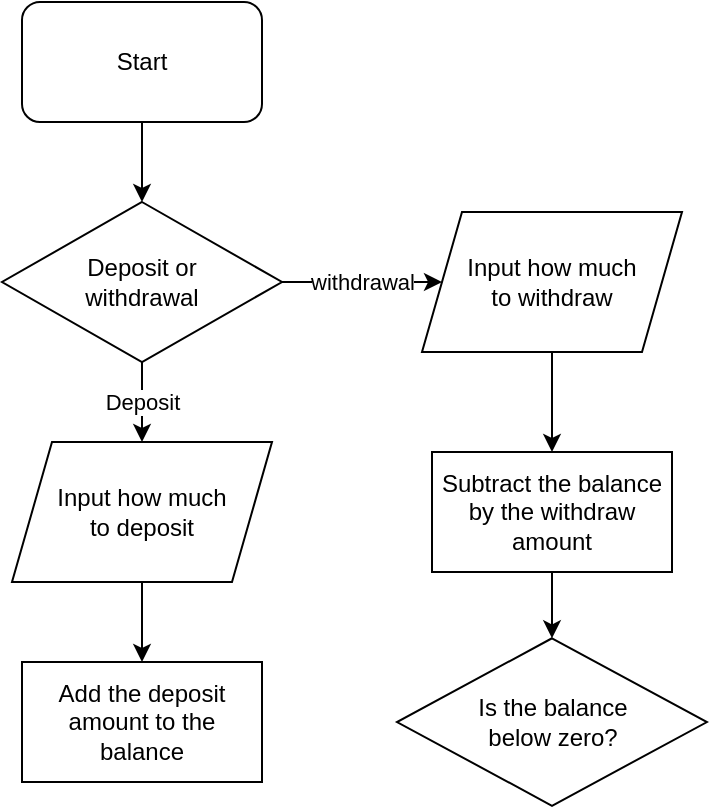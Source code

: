 <mxfile version="15.7.3" type="github">
  <diagram id="IH0edRVHWNsSEsBKf5kk" name="Page-1">
    <mxGraphModel dx="782" dy="436" grid="1" gridSize="10" guides="1" tooltips="1" connect="1" arrows="1" fold="1" page="1" pageScale="1" pageWidth="850" pageHeight="1100" math="0" shadow="0">
      <root>
        <mxCell id="0" />
        <mxCell id="1" parent="0" />
        <mxCell id="nP2USRBfz_AW315EFG4I-3" value="" style="edgeStyle=orthogonalEdgeStyle;rounded=0;orthogonalLoop=1;jettySize=auto;html=1;" edge="1" parent="1" source="nP2USRBfz_AW315EFG4I-1" target="nP2USRBfz_AW315EFG4I-2">
          <mxGeometry relative="1" as="geometry" />
        </mxCell>
        <mxCell id="nP2USRBfz_AW315EFG4I-1" value="Start" style="rounded=1;whiteSpace=wrap;html=1;" vertex="1" parent="1">
          <mxGeometry x="80" y="30" width="120" height="60" as="geometry" />
        </mxCell>
        <mxCell id="nP2USRBfz_AW315EFG4I-7" value="Deposit" style="edgeStyle=orthogonalEdgeStyle;rounded=0;orthogonalLoop=1;jettySize=auto;html=1;exitX=0.5;exitY=1;exitDx=0;exitDy=0;" edge="1" parent="1" source="nP2USRBfz_AW315EFG4I-2" target="nP2USRBfz_AW315EFG4I-6">
          <mxGeometry relative="1" as="geometry" />
        </mxCell>
        <mxCell id="nP2USRBfz_AW315EFG4I-9" value="withdrawal" style="edgeStyle=orthogonalEdgeStyle;rounded=0;orthogonalLoop=1;jettySize=auto;html=1;" edge="1" parent="1" source="nP2USRBfz_AW315EFG4I-2" target="nP2USRBfz_AW315EFG4I-8">
          <mxGeometry relative="1" as="geometry" />
        </mxCell>
        <mxCell id="nP2USRBfz_AW315EFG4I-2" value="Deposit or&lt;br&gt;withdrawal" style="rhombus;whiteSpace=wrap;html=1;" vertex="1" parent="1">
          <mxGeometry x="70" y="130" width="140" height="80" as="geometry" />
        </mxCell>
        <mxCell id="nP2USRBfz_AW315EFG4I-11" value="" style="edgeStyle=orthogonalEdgeStyle;rounded=0;orthogonalLoop=1;jettySize=auto;html=1;" edge="1" parent="1" source="nP2USRBfz_AW315EFG4I-6" target="nP2USRBfz_AW315EFG4I-10">
          <mxGeometry relative="1" as="geometry" />
        </mxCell>
        <mxCell id="nP2USRBfz_AW315EFG4I-6" value="Input how much&lt;br&gt;to deposit" style="shape=parallelogram;perimeter=parallelogramPerimeter;whiteSpace=wrap;html=1;fixedSize=1;" vertex="1" parent="1">
          <mxGeometry x="75" y="250" width="130" height="70" as="geometry" />
        </mxCell>
        <mxCell id="nP2USRBfz_AW315EFG4I-15" value="" style="edgeStyle=orthogonalEdgeStyle;rounded=0;orthogonalLoop=1;jettySize=auto;html=1;" edge="1" parent="1" source="nP2USRBfz_AW315EFG4I-8" target="nP2USRBfz_AW315EFG4I-14">
          <mxGeometry relative="1" as="geometry" />
        </mxCell>
        <mxCell id="nP2USRBfz_AW315EFG4I-8" value="Input how much&lt;br&gt;to withdraw" style="shape=parallelogram;perimeter=parallelogramPerimeter;whiteSpace=wrap;html=1;fixedSize=1;" vertex="1" parent="1">
          <mxGeometry x="280" y="135" width="130" height="70" as="geometry" />
        </mxCell>
        <mxCell id="nP2USRBfz_AW315EFG4I-10" value="Add the deposit amount to the balance" style="rounded=0;whiteSpace=wrap;html=1;" vertex="1" parent="1">
          <mxGeometry x="80" y="360" width="120" height="60" as="geometry" />
        </mxCell>
        <mxCell id="nP2USRBfz_AW315EFG4I-12" value="Is the balance &lt;br&gt;below zero?" style="rhombus;whiteSpace=wrap;html=1;" vertex="1" parent="1">
          <mxGeometry x="267.5" y="348.13" width="155" height="83.75" as="geometry" />
        </mxCell>
        <mxCell id="nP2USRBfz_AW315EFG4I-16" value="" style="edgeStyle=orthogonalEdgeStyle;rounded=0;orthogonalLoop=1;jettySize=auto;html=1;" edge="1" parent="1" source="nP2USRBfz_AW315EFG4I-14" target="nP2USRBfz_AW315EFG4I-12">
          <mxGeometry relative="1" as="geometry" />
        </mxCell>
        <mxCell id="nP2USRBfz_AW315EFG4I-14" value="Subtract the balance by the withdraw amount" style="rounded=0;whiteSpace=wrap;html=1;" vertex="1" parent="1">
          <mxGeometry x="285" y="255" width="120" height="60" as="geometry" />
        </mxCell>
      </root>
    </mxGraphModel>
  </diagram>
</mxfile>
